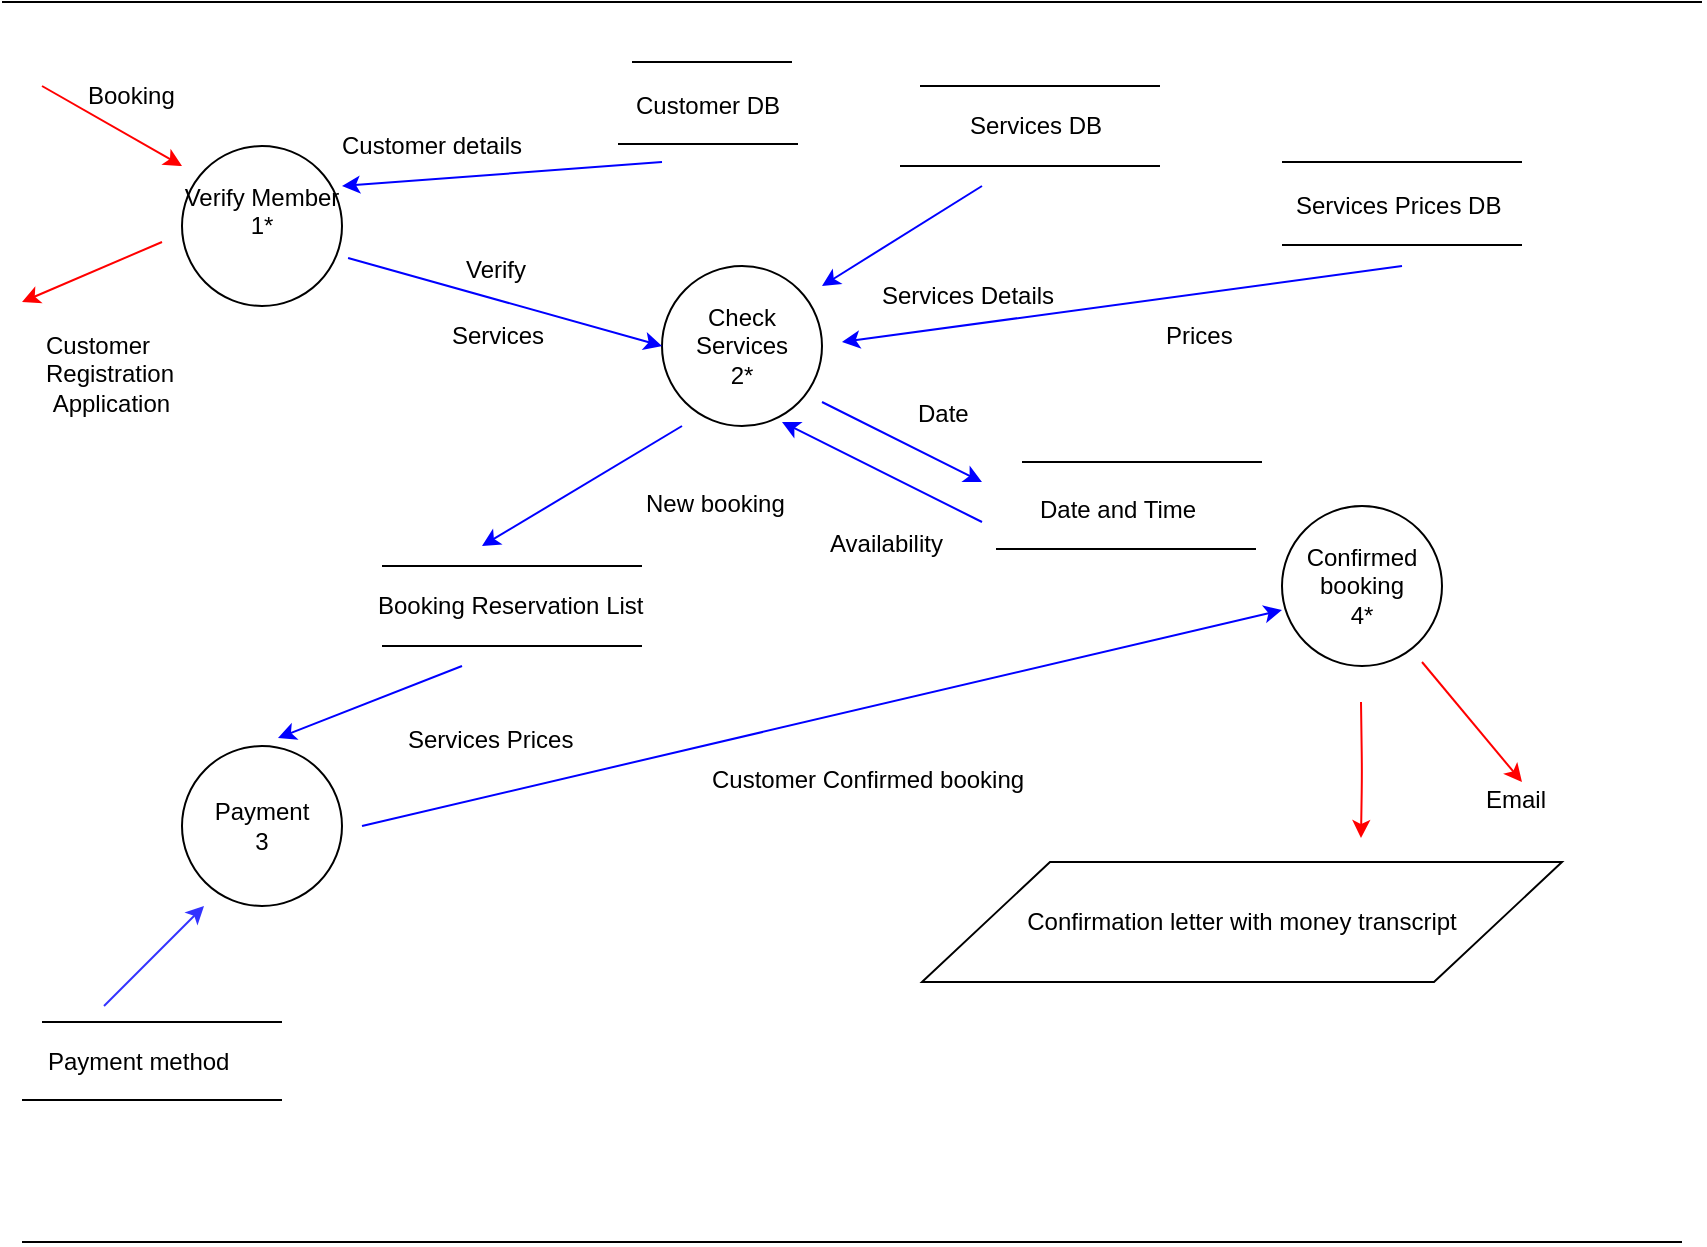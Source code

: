 <mxfile version="10.6.5" type="device"><diagram id="WqEw4bybi-eNx3VTT2C4" name="Page-1"><mxGraphModel dx="1040" dy="515" grid="1" gridSize="10" guides="1" tooltips="1" connect="1" arrows="1" fold="1" page="1" pageScale="1" pageWidth="850" pageHeight="1100" math="0" shadow="0"><root><mxCell id="0"/><mxCell id="1" parent="0"/><mxCell id="xkteOeR4BWY7xw9OKAxY-1" value="Verify Member&lt;br&gt;1*&lt;br&gt;&lt;br&gt;" style="ellipse;whiteSpace=wrap;html=1;aspect=fixed;" vertex="1" parent="1"><mxGeometry x="90" y="92" width="80" height="80" as="geometry"/></mxCell><mxCell id="xkteOeR4BWY7xw9OKAxY-2" value="Check Services&lt;br&gt;2*&lt;br&gt;" style="ellipse;whiteSpace=wrap;html=1;aspect=fixed;" vertex="1" parent="1"><mxGeometry x="330" y="152" width="80" height="80" as="geometry"/></mxCell><mxCell id="xkteOeR4BWY7xw9OKAxY-3" value="Confirmed booking&lt;br&gt;4*&lt;br&gt;" style="ellipse;whiteSpace=wrap;html=1;aspect=fixed;" vertex="1" parent="1"><mxGeometry x="640" y="272" width="80" height="80" as="geometry"/></mxCell><mxCell id="xkteOeR4BWY7xw9OKAxY-4" value="Payment&lt;br&gt;3&lt;br&gt;" style="ellipse;whiteSpace=wrap;html=1;aspect=fixed;" vertex="1" parent="1"><mxGeometry x="90" y="392" width="80" height="80" as="geometry"/></mxCell><mxCell id="xkteOeR4BWY7xw9OKAxY-5" value="" style="endArrow=none;html=1;" edge="1" parent="1"><mxGeometry width="50" height="50" relative="1" as="geometry"><mxPoint x="315" y="50" as="sourcePoint"/><mxPoint x="395" y="50" as="targetPoint"/></mxGeometry></mxCell><mxCell id="xkteOeR4BWY7xw9OKAxY-6" value="" style="endArrow=none;html=1;" edge="1" parent="1"><mxGeometry width="50" height="50" relative="1" as="geometry"><mxPoint x="308" y="91" as="sourcePoint"/><mxPoint x="398" y="91" as="targetPoint"/></mxGeometry></mxCell><mxCell id="xkteOeR4BWY7xw9OKAxY-7" value="" style="endArrow=none;html=1;" edge="1" parent="1"><mxGeometry width="50" height="50" relative="1" as="geometry"><mxPoint x="459" y="62" as="sourcePoint"/><mxPoint x="579" y="62" as="targetPoint"/></mxGeometry></mxCell><mxCell id="xkteOeR4BWY7xw9OKAxY-8" value="" style="endArrow=none;html=1;" edge="1" parent="1"><mxGeometry width="50" height="50" relative="1" as="geometry"><mxPoint x="449" y="102" as="sourcePoint"/><mxPoint x="579" y="102" as="targetPoint"/></mxGeometry></mxCell><mxCell id="xkteOeR4BWY7xw9OKAxY-18" value="" style="endArrow=classic;html=1;strokeColor=#FF0000;" edge="1" parent="1"><mxGeometry width="50" height="50" relative="1" as="geometry"><mxPoint x="20" y="62" as="sourcePoint"/><mxPoint x="90" y="102" as="targetPoint"/></mxGeometry></mxCell><mxCell id="xkteOeR4BWY7xw9OKAxY-19" value="" style="endArrow=classic;html=1;strokeColor=#FF0000;" edge="1" parent="1"><mxGeometry width="50" height="50" relative="1" as="geometry"><mxPoint x="80" y="140" as="sourcePoint"/><mxPoint x="10" y="170" as="targetPoint"/></mxGeometry></mxCell><mxCell id="xkteOeR4BWY7xw9OKAxY-20" value="" style="endArrow=classic;html=1;entryX=0;entryY=0.5;entryDx=0;entryDy=0;exitX=1.038;exitY=0.7;exitDx=0;exitDy=0;exitPerimeter=0;strokeColor=#0000FF;" edge="1" parent="1" source="xkteOeR4BWY7xw9OKAxY-1" target="xkteOeR4BWY7xw9OKAxY-2"><mxGeometry width="50" height="50" relative="1" as="geometry"><mxPoint x="200" y="197" as="sourcePoint"/><mxPoint x="250" y="147" as="targetPoint"/></mxGeometry></mxCell><mxCell id="xkteOeR4BWY7xw9OKAxY-21" value="" style="endArrow=classic;html=1;strokeColor=#FF0000;" edge="1" parent="1"><mxGeometry width="50" height="50" relative="1" as="geometry"><mxPoint x="710" y="350" as="sourcePoint"/><mxPoint x="760" y="410" as="targetPoint"/></mxGeometry></mxCell><mxCell id="xkteOeR4BWY7xw9OKAxY-22" value="" style="endArrow=classic;html=1;entryX=0;entryY=0.65;entryDx=0;entryDy=0;entryPerimeter=0;strokeColor=#0000FF;" edge="1" parent="1" target="xkteOeR4BWY7xw9OKAxY-3"><mxGeometry width="50" height="50" relative="1" as="geometry"><mxPoint x="180" y="432" as="sourcePoint"/><mxPoint x="230" y="402" as="targetPoint"/></mxGeometry></mxCell><mxCell id="xkteOeR4BWY7xw9OKAxY-23" value="" style="endArrow=classic;html=1;strokeColor=#3333FF;" edge="1" parent="1"><mxGeometry width="50" height="50" relative="1" as="geometry"><mxPoint x="51" y="522" as="sourcePoint"/><mxPoint x="101" y="472" as="targetPoint"/></mxGeometry></mxCell><mxCell id="xkteOeR4BWY7xw9OKAxY-24" value="" style="endArrow=classic;html=1;strokeColor=#0000FF;" edge="1" parent="1"><mxGeometry width="50" height="50" relative="1" as="geometry"><mxPoint x="340" y="232" as="sourcePoint"/><mxPoint x="240" y="292" as="targetPoint"/></mxGeometry></mxCell><mxCell id="xkteOeR4BWY7xw9OKAxY-25" value="" style="endArrow=classic;html=1;entryX=0.6;entryY=-0.05;entryDx=0;entryDy=0;entryPerimeter=0;strokeColor=#0000FF;" edge="1" parent="1" target="xkteOeR4BWY7xw9OKAxY-4"><mxGeometry width="50" height="50" relative="1" as="geometry"><mxPoint x="230" y="352" as="sourcePoint"/><mxPoint x="140" y="302" as="targetPoint"/></mxGeometry></mxCell><mxCell id="xkteOeR4BWY7xw9OKAxY-28" value="" style="endArrow=none;html=1;" edge="1" parent="1"><mxGeometry width="50" height="50" relative="1" as="geometry"><mxPoint x="20" y="530" as="sourcePoint"/><mxPoint x="140" y="530" as="targetPoint"/></mxGeometry></mxCell><mxCell id="xkteOeR4BWY7xw9OKAxY-29" value="" style="endArrow=none;html=1;" edge="1" parent="1"><mxGeometry width="50" height="50" relative="1" as="geometry"><mxPoint x="10" y="569" as="sourcePoint"/><mxPoint x="140" y="569" as="targetPoint"/></mxGeometry></mxCell><mxCell id="xkteOeR4BWY7xw9OKAxY-30" value="" style="endArrow=none;html=1;" edge="1" parent="1"><mxGeometry width="50" height="50" relative="1" as="geometry"><mxPoint x="190" y="302" as="sourcePoint"/><mxPoint x="320" y="302" as="targetPoint"/></mxGeometry></mxCell><mxCell id="xkteOeR4BWY7xw9OKAxY-31" value="" style="endArrow=none;html=1;" edge="1" parent="1"><mxGeometry width="50" height="50" relative="1" as="geometry"><mxPoint x="190" y="342" as="sourcePoint"/><mxPoint x="320" y="342" as="targetPoint"/></mxGeometry></mxCell><mxCell id="xkteOeR4BWY7xw9OKAxY-32" value="" style="endArrow=classic;html=1;strokeColor=#FF0000;" edge="1" parent="1"><mxGeometry width="50" height="50" relative="1" as="geometry"><mxPoint x="679.5" y="370" as="sourcePoint"/><mxPoint x="679.5" y="438" as="targetPoint"/><Array as="points"><mxPoint x="680" y="405"/></Array></mxGeometry></mxCell><mxCell id="xkteOeR4BWY7xw9OKAxY-33" value="" style="endArrow=none;html=1;" edge="1" parent="1"><mxGeometry width="50" height="50" relative="1" as="geometry"><mxPoint x="640" y="100" as="sourcePoint"/><mxPoint x="760" y="100" as="targetPoint"/></mxGeometry></mxCell><mxCell id="xkteOeR4BWY7xw9OKAxY-34" value="" style="endArrow=none;html=1;" edge="1" parent="1"><mxGeometry width="50" height="50" relative="1" as="geometry"><mxPoint x="640" y="141.5" as="sourcePoint"/><mxPoint x="760" y="141.5" as="targetPoint"/></mxGeometry></mxCell><mxCell id="xkteOeR4BWY7xw9OKAxY-35" value="" style="endArrow=classic;html=1;strokeColor=#0000FF;" edge="1" parent="1"><mxGeometry width="50" height="50" relative="1" as="geometry"><mxPoint x="490" y="112" as="sourcePoint"/><mxPoint x="410" y="162" as="targetPoint"/></mxGeometry></mxCell><mxCell id="xkteOeR4BWY7xw9OKAxY-36" value="" style="endArrow=classic;html=1;strokeColor=#0000FF;" edge="1" parent="1"><mxGeometry width="50" height="50" relative="1" as="geometry"><mxPoint x="700" y="152" as="sourcePoint"/><mxPoint x="420" y="190" as="targetPoint"/></mxGeometry></mxCell><mxCell id="xkteOeR4BWY7xw9OKAxY-37" value="" style="endArrow=classic;html=1;strokeColor=#0000FF;" edge="1" parent="1"><mxGeometry width="50" height="50" relative="1" as="geometry"><mxPoint x="330" y="100" as="sourcePoint"/><mxPoint x="170" y="112" as="targetPoint"/></mxGeometry></mxCell><mxCell id="xkteOeR4BWY7xw9OKAxY-58" value="Booking" style="text;html=1;resizable=0;points=[];autosize=1;align=left;verticalAlign=top;spacingTop=-4;" vertex="1" parent="1"><mxGeometry x="41" y="57" width="60" height="20" as="geometry"/></mxCell><mxCell id="xkteOeR4BWY7xw9OKAxY-59" value="Customer &lt;br&gt;Registration&amp;nbsp;&lt;br&gt;&amp;nbsp;Application" style="text;html=1;resizable=0;points=[];autosize=1;align=left;verticalAlign=top;spacingTop=-4;" vertex="1" parent="1"><mxGeometry x="20" y="182" width="80" height="40" as="geometry"/></mxCell><mxCell id="xkteOeR4BWY7xw9OKAxY-60" value="Customer details" style="text;html=1;resizable=0;points=[];autosize=1;align=left;verticalAlign=top;spacingTop=-4;" vertex="1" parent="1"><mxGeometry x="168" y="82" width="110" height="20" as="geometry"/></mxCell><mxCell id="xkteOeR4BWY7xw9OKAxY-61" value="Customer DB" style="text;html=1;resizable=0;points=[];autosize=1;align=left;verticalAlign=top;spacingTop=-4;" vertex="1" parent="1"><mxGeometry x="315" y="62" width="90" height="20" as="geometry"/></mxCell><mxCell id="xkteOeR4BWY7xw9OKAxY-62" value="Verify" style="text;html=1;resizable=0;points=[];autosize=1;align=left;verticalAlign=top;spacingTop=-4;" vertex="1" parent="1"><mxGeometry x="230" y="144" width="50" height="20" as="geometry"/></mxCell><mxCell id="xkteOeR4BWY7xw9OKAxY-63" value="Services" style="text;html=1;resizable=0;points=[];autosize=1;align=left;verticalAlign=top;spacingTop=-4;" vertex="1" parent="1"><mxGeometry x="223" y="177" width="60" height="20" as="geometry"/></mxCell><mxCell id="xkteOeR4BWY7xw9OKAxY-64" value="New booking" style="text;html=1;resizable=0;points=[];autosize=1;align=left;verticalAlign=top;spacingTop=-4;" vertex="1" parent="1"><mxGeometry x="320" y="261" width="80" height="20" as="geometry"/></mxCell><mxCell id="xkteOeR4BWY7xw9OKAxY-65" value="Services DB" style="text;html=1;resizable=0;points=[];autosize=1;align=left;verticalAlign=top;spacingTop=-4;" vertex="1" parent="1"><mxGeometry x="482" y="72" width="80" height="20" as="geometry"/></mxCell><mxCell id="xkteOeR4BWY7xw9OKAxY-66" value="Services Details" style="text;html=1;resizable=0;points=[];autosize=1;align=left;verticalAlign=top;spacingTop=-4;" vertex="1" parent="1"><mxGeometry x="438" y="157" width="100" height="20" as="geometry"/></mxCell><mxCell id="xkteOeR4BWY7xw9OKAxY-67" value="Prices" style="text;html=1;resizable=0;points=[];autosize=1;align=left;verticalAlign=top;spacingTop=-4;" vertex="1" parent="1"><mxGeometry x="580" y="177" width="50" height="20" as="geometry"/></mxCell><mxCell id="xkteOeR4BWY7xw9OKAxY-68" value="Services Prices DB" style="text;html=1;resizable=0;points=[];autosize=1;align=left;verticalAlign=top;spacingTop=-4;" vertex="1" parent="1"><mxGeometry x="645" y="112" width="120" height="20" as="geometry"/></mxCell><mxCell id="xkteOeR4BWY7xw9OKAxY-69" value="Booking Reservation List" style="text;html=1;resizable=0;points=[];autosize=1;align=left;verticalAlign=top;spacingTop=-4;" vertex="1" parent="1"><mxGeometry x="186" y="312" width="150" height="20" as="geometry"/></mxCell><mxCell id="xkteOeR4BWY7xw9OKAxY-70" value="Services Prices" style="text;html=1;resizable=0;points=[];autosize=1;align=left;verticalAlign=top;spacingTop=-4;" vertex="1" parent="1"><mxGeometry x="201" y="379" width="100" height="20" as="geometry"/></mxCell><mxCell id="xkteOeR4BWY7xw9OKAxY-71" value="Payment method" style="text;html=1;resizable=0;points=[];autosize=1;align=left;verticalAlign=top;spacingTop=-4;" vertex="1" parent="1"><mxGeometry x="21" y="540" width="110" height="20" as="geometry"/></mxCell><mxCell id="xkteOeR4BWY7xw9OKAxY-72" value="Customer Confirmed booking" style="text;html=1;resizable=0;points=[];autosize=1;align=left;verticalAlign=top;spacingTop=-4;" vertex="1" parent="1"><mxGeometry x="353" y="399" width="170" height="20" as="geometry"/></mxCell><mxCell id="xkteOeR4BWY7xw9OKAxY-73" value="Email" style="text;html=1;resizable=0;points=[];autosize=1;align=left;verticalAlign=top;spacingTop=-4;" vertex="1" parent="1"><mxGeometry x="740" y="409" width="50" height="20" as="geometry"/></mxCell><mxCell id="xkteOeR4BWY7xw9OKAxY-74" value="Confirmation letter with money transcript" style="shape=parallelogram;perimeter=parallelogramPerimeter;whiteSpace=wrap;html=1;" vertex="1" parent="1"><mxGeometry x="460" y="450" width="320" height="60" as="geometry"/></mxCell><mxCell id="xkteOeR4BWY7xw9OKAxY-78" value="" style="endArrow=none;html=1;" edge="1" parent="1"><mxGeometry width="50" height="50" relative="1" as="geometry"><mxPoint x="10" y="640" as="sourcePoint"/><mxPoint x="840" y="640" as="targetPoint"/></mxGeometry></mxCell><mxCell id="xkteOeR4BWY7xw9OKAxY-79" value="" style="endArrow=none;html=1;" edge="1" parent="1"><mxGeometry width="50" height="50" relative="1" as="geometry"><mxPoint y="20" as="sourcePoint"/><mxPoint x="850" y="20" as="targetPoint"/></mxGeometry></mxCell><mxCell id="xkteOeR4BWY7xw9OKAxY-80" value="" style="endArrow=classic;html=1;entryX=0.75;entryY=0.975;entryDx=0;entryDy=0;entryPerimeter=0;strokeColor=#0000FF;" edge="1" parent="1" target="xkteOeR4BWY7xw9OKAxY-2"><mxGeometry width="50" height="50" relative="1" as="geometry"><mxPoint x="490" y="280" as="sourcePoint"/><mxPoint x="385" y="272" as="targetPoint"/></mxGeometry></mxCell><mxCell id="xkteOeR4BWY7xw9OKAxY-81" value="" style="endArrow=none;html=1;" edge="1" parent="1"><mxGeometry width="50" height="50" relative="1" as="geometry"><mxPoint x="510" y="250" as="sourcePoint"/><mxPoint x="630" y="250" as="targetPoint"/></mxGeometry></mxCell><mxCell id="xkteOeR4BWY7xw9OKAxY-82" value="" style="endArrow=none;html=1;" edge="1" parent="1"><mxGeometry width="50" height="50" relative="1" as="geometry"><mxPoint x="497" y="293.5" as="sourcePoint"/><mxPoint x="627" y="293.5" as="targetPoint"/></mxGeometry></mxCell><mxCell id="xkteOeR4BWY7xw9OKAxY-83" value="Date and Time" style="text;html=1;resizable=0;points=[];autosize=1;align=left;verticalAlign=top;spacingTop=-4;" vertex="1" parent="1"><mxGeometry x="517" y="264" width="90" height="20" as="geometry"/></mxCell><mxCell id="xkteOeR4BWY7xw9OKAxY-84" value="" style="endArrow=classic;html=1;strokeColor=#0000FF;" edge="1" parent="1"><mxGeometry width="50" height="50" relative="1" as="geometry"><mxPoint x="410" y="220" as="sourcePoint"/><mxPoint x="490" y="260" as="targetPoint"/></mxGeometry></mxCell><mxCell id="xkteOeR4BWY7xw9OKAxY-85" value="Date" style="text;html=1;resizable=0;points=[];autosize=1;align=left;verticalAlign=top;spacingTop=-4;" vertex="1" parent="1"><mxGeometry x="456" y="216" width="40" height="20" as="geometry"/></mxCell><mxCell id="xkteOeR4BWY7xw9OKAxY-86" value="Availability" style="text;html=1;resizable=0;points=[];autosize=1;align=left;verticalAlign=top;spacingTop=-4;" vertex="1" parent="1"><mxGeometry x="412" y="281" width="70" height="20" as="geometry"/></mxCell></root></mxGraphModel></diagram></mxfile>